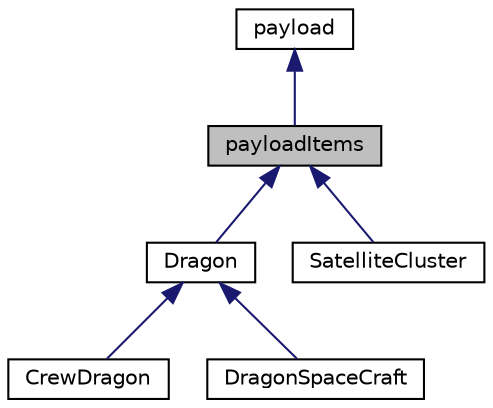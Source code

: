 digraph "payloadItems"
{
 // LATEX_PDF_SIZE
  edge [fontname="Helvetica",fontsize="10",labelfontname="Helvetica",labelfontsize="10"];
  node [fontname="Helvetica",fontsize="10",shape=record];
  Node1 [label="payloadItems",height=0.2,width=0.4,color="black", fillcolor="grey75", style="filled", fontcolor="black",tooltip="payloadItems Class"];
  Node2 -> Node1 [dir="back",color="midnightblue",fontsize="10",style="solid",fontname="Helvetica"];
  Node2 [label="payload",height=0.2,width=0.4,color="black", fillcolor="white", style="filled",URL="$classpayload.html",tooltip="payload Class"];
  Node1 -> Node3 [dir="back",color="midnightblue",fontsize="10",style="solid",fontname="Helvetica"];
  Node3 [label="Dragon",height=0.2,width=0.4,color="black", fillcolor="white", style="filled",URL="$classDragon.html",tooltip="Dragon Class."];
  Node3 -> Node4 [dir="back",color="midnightblue",fontsize="10",style="solid",fontname="Helvetica"];
  Node4 [label="CrewDragon",height=0.2,width=0.4,color="black", fillcolor="white", style="filled",URL="$classCrewDragon.html",tooltip="CrewDragon Class."];
  Node3 -> Node5 [dir="back",color="midnightblue",fontsize="10",style="solid",fontname="Helvetica"];
  Node5 [label="DragonSpaceCraft",height=0.2,width=0.4,color="black", fillcolor="white", style="filled",URL="$classDragonSpaceCraft.html",tooltip="DragonSpaceCraft Class."];
  Node1 -> Node6 [dir="back",color="midnightblue",fontsize="10",style="solid",fontname="Helvetica"];
  Node6 [label="SatelliteCluster",height=0.2,width=0.4,color="black", fillcolor="white", style="filled",URL="$classSatelliteCluster.html",tooltip="SatelliteCluster Class."];
}
